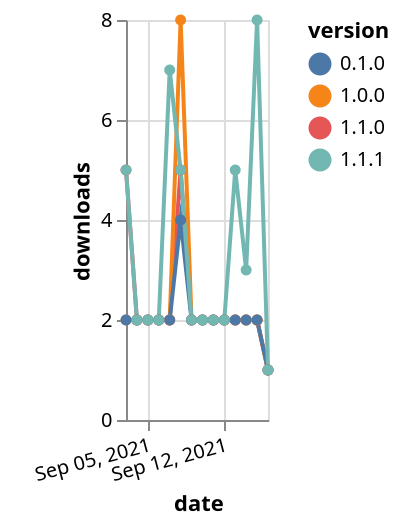 {"$schema": "https://vega.github.io/schema/vega-lite/v5.json", "description": "A simple bar chart with embedded data.", "data": {"values": [{"date": "2021-09-03", "total": 216, "delta": 5, "version": "1.1.0"}, {"date": "2021-09-04", "total": 218, "delta": 2, "version": "1.1.0"}, {"date": "2021-09-05", "total": 220, "delta": 2, "version": "1.1.0"}, {"date": "2021-09-06", "total": 222, "delta": 2, "version": "1.1.0"}, {"date": "2021-09-07", "total": 224, "delta": 2, "version": "1.1.0"}, {"date": "2021-09-08", "total": 229, "delta": 5, "version": "1.1.0"}, {"date": "2021-09-09", "total": 231, "delta": 2, "version": "1.1.0"}, {"date": "2021-09-10", "total": 233, "delta": 2, "version": "1.1.0"}, {"date": "2021-09-11", "total": 235, "delta": 2, "version": "1.1.0"}, {"date": "2021-09-12", "total": 237, "delta": 2, "version": "1.1.0"}, {"date": "2021-09-13", "total": 239, "delta": 2, "version": "1.1.0"}, {"date": "2021-09-14", "total": 241, "delta": 2, "version": "1.1.0"}, {"date": "2021-09-15", "total": 243, "delta": 2, "version": "1.1.0"}, {"date": "2021-09-16", "total": 244, "delta": 1, "version": "1.1.0"}, {"date": "2021-09-03", "total": 886, "delta": 2, "version": "1.0.0"}, {"date": "2021-09-04", "total": 888, "delta": 2, "version": "1.0.0"}, {"date": "2021-09-05", "total": 890, "delta": 2, "version": "1.0.0"}, {"date": "2021-09-06", "total": 892, "delta": 2, "version": "1.0.0"}, {"date": "2021-09-07", "total": 894, "delta": 2, "version": "1.0.0"}, {"date": "2021-09-08", "total": 902, "delta": 8, "version": "1.0.0"}, {"date": "2021-09-09", "total": 904, "delta": 2, "version": "1.0.0"}, {"date": "2021-09-10", "total": 906, "delta": 2, "version": "1.0.0"}, {"date": "2021-09-11", "total": 908, "delta": 2, "version": "1.0.0"}, {"date": "2021-09-12", "total": 910, "delta": 2, "version": "1.0.0"}, {"date": "2021-09-13", "total": 912, "delta": 2, "version": "1.0.0"}, {"date": "2021-09-14", "total": 914, "delta": 2, "version": "1.0.0"}, {"date": "2021-09-15", "total": 916, "delta": 2, "version": "1.0.0"}, {"date": "2021-09-16", "total": 917, "delta": 1, "version": "1.0.0"}, {"date": "2021-09-03", "total": 816, "delta": 2, "version": "0.1.0"}, {"date": "2021-09-04", "total": 818, "delta": 2, "version": "0.1.0"}, {"date": "2021-09-05", "total": 820, "delta": 2, "version": "0.1.0"}, {"date": "2021-09-06", "total": 822, "delta": 2, "version": "0.1.0"}, {"date": "2021-09-07", "total": 824, "delta": 2, "version": "0.1.0"}, {"date": "2021-09-08", "total": 828, "delta": 4, "version": "0.1.0"}, {"date": "2021-09-09", "total": 830, "delta": 2, "version": "0.1.0"}, {"date": "2021-09-10", "total": 832, "delta": 2, "version": "0.1.0"}, {"date": "2021-09-11", "total": 834, "delta": 2, "version": "0.1.0"}, {"date": "2021-09-12", "total": 836, "delta": 2, "version": "0.1.0"}, {"date": "2021-09-13", "total": 838, "delta": 2, "version": "0.1.0"}, {"date": "2021-09-14", "total": 840, "delta": 2, "version": "0.1.0"}, {"date": "2021-09-15", "total": 842, "delta": 2, "version": "0.1.0"}, {"date": "2021-09-16", "total": 843, "delta": 1, "version": "0.1.0"}, {"date": "2021-09-03", "total": 131, "delta": 5, "version": "1.1.1"}, {"date": "2021-09-04", "total": 133, "delta": 2, "version": "1.1.1"}, {"date": "2021-09-05", "total": 135, "delta": 2, "version": "1.1.1"}, {"date": "2021-09-06", "total": 137, "delta": 2, "version": "1.1.1"}, {"date": "2021-09-07", "total": 144, "delta": 7, "version": "1.1.1"}, {"date": "2021-09-08", "total": 149, "delta": 5, "version": "1.1.1"}, {"date": "2021-09-09", "total": 151, "delta": 2, "version": "1.1.1"}, {"date": "2021-09-10", "total": 153, "delta": 2, "version": "1.1.1"}, {"date": "2021-09-11", "total": 155, "delta": 2, "version": "1.1.1"}, {"date": "2021-09-12", "total": 157, "delta": 2, "version": "1.1.1"}, {"date": "2021-09-13", "total": 162, "delta": 5, "version": "1.1.1"}, {"date": "2021-09-14", "total": 165, "delta": 3, "version": "1.1.1"}, {"date": "2021-09-15", "total": 173, "delta": 8, "version": "1.1.1"}, {"date": "2021-09-16", "total": 174, "delta": 1, "version": "1.1.1"}]}, "width": "container", "mark": {"type": "line", "point": {"filled": true}}, "encoding": {"x": {"field": "date", "type": "temporal", "timeUnit": "yearmonthdate", "title": "date", "axis": {"labelAngle": -15}}, "y": {"field": "delta", "type": "quantitative", "title": "downloads"}, "color": {"field": "version", "type": "nominal"}, "tooltip": {"field": "delta"}}}